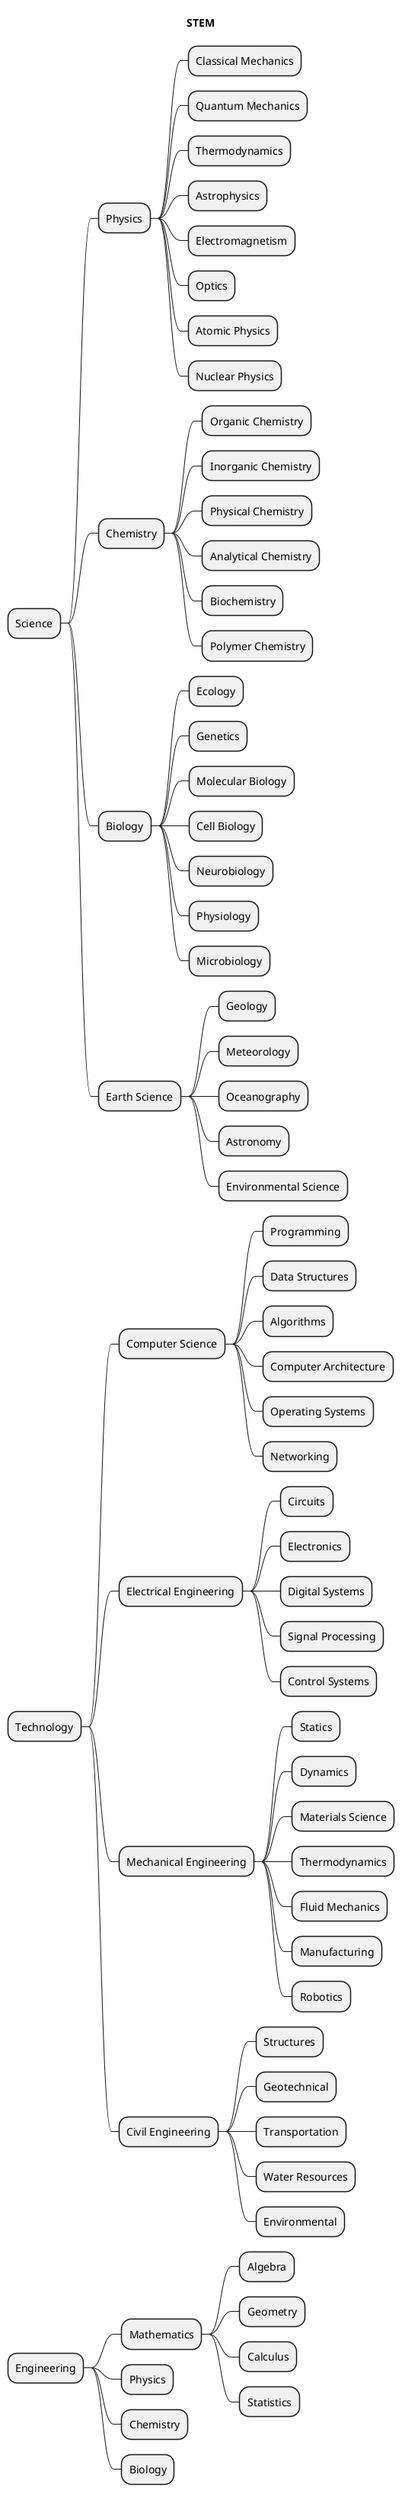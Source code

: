 @startmindmap
title STEM
* Science
** Physics
*** Classical Mechanics
*** Quantum Mechanics
*** Thermodynamics
*** Astrophysics
*** Electromagnetism
*** Optics
*** Atomic Physics
*** Nuclear Physics
** Chemistry
*** Organic Chemistry
*** Inorganic Chemistry
*** Physical Chemistry
*** Analytical Chemistry
*** Biochemistry
*** Polymer Chemistry
** Biology
*** Ecology
*** Genetics
*** Molecular Biology
*** Cell Biology
*** Neurobiology
*** Physiology
*** Microbiology
** Earth Science
*** Geology
*** Meteorology
*** Oceanography
*** Astronomy
*** Environmental Science
* Technology
** Computer Science
*** Programming
*** Data Structures
*** Algorithms
*** Computer Architecture
*** Operating Systems
*** Networking
** Electrical Engineering
*** Circuits
*** Electronics
*** Digital Systems
*** Signal Processing
*** Control Systems
** Mechanical Engineering
*** Statics
*** Dynamics
*** Materials Science
*** Thermodynamics
*** Fluid Mechanics
*** Manufacturing
*** Robotics
** Civil Engineering
*** Structures
*** Geotechnical
*** Transportation
*** Water Resources
*** Environmental
* Engineering
** Mathematics
*** Algebra
*** Geometry
*** Calculus
*** Statistics
** Physics
** Chemistry
** Biology
@endmindmap
